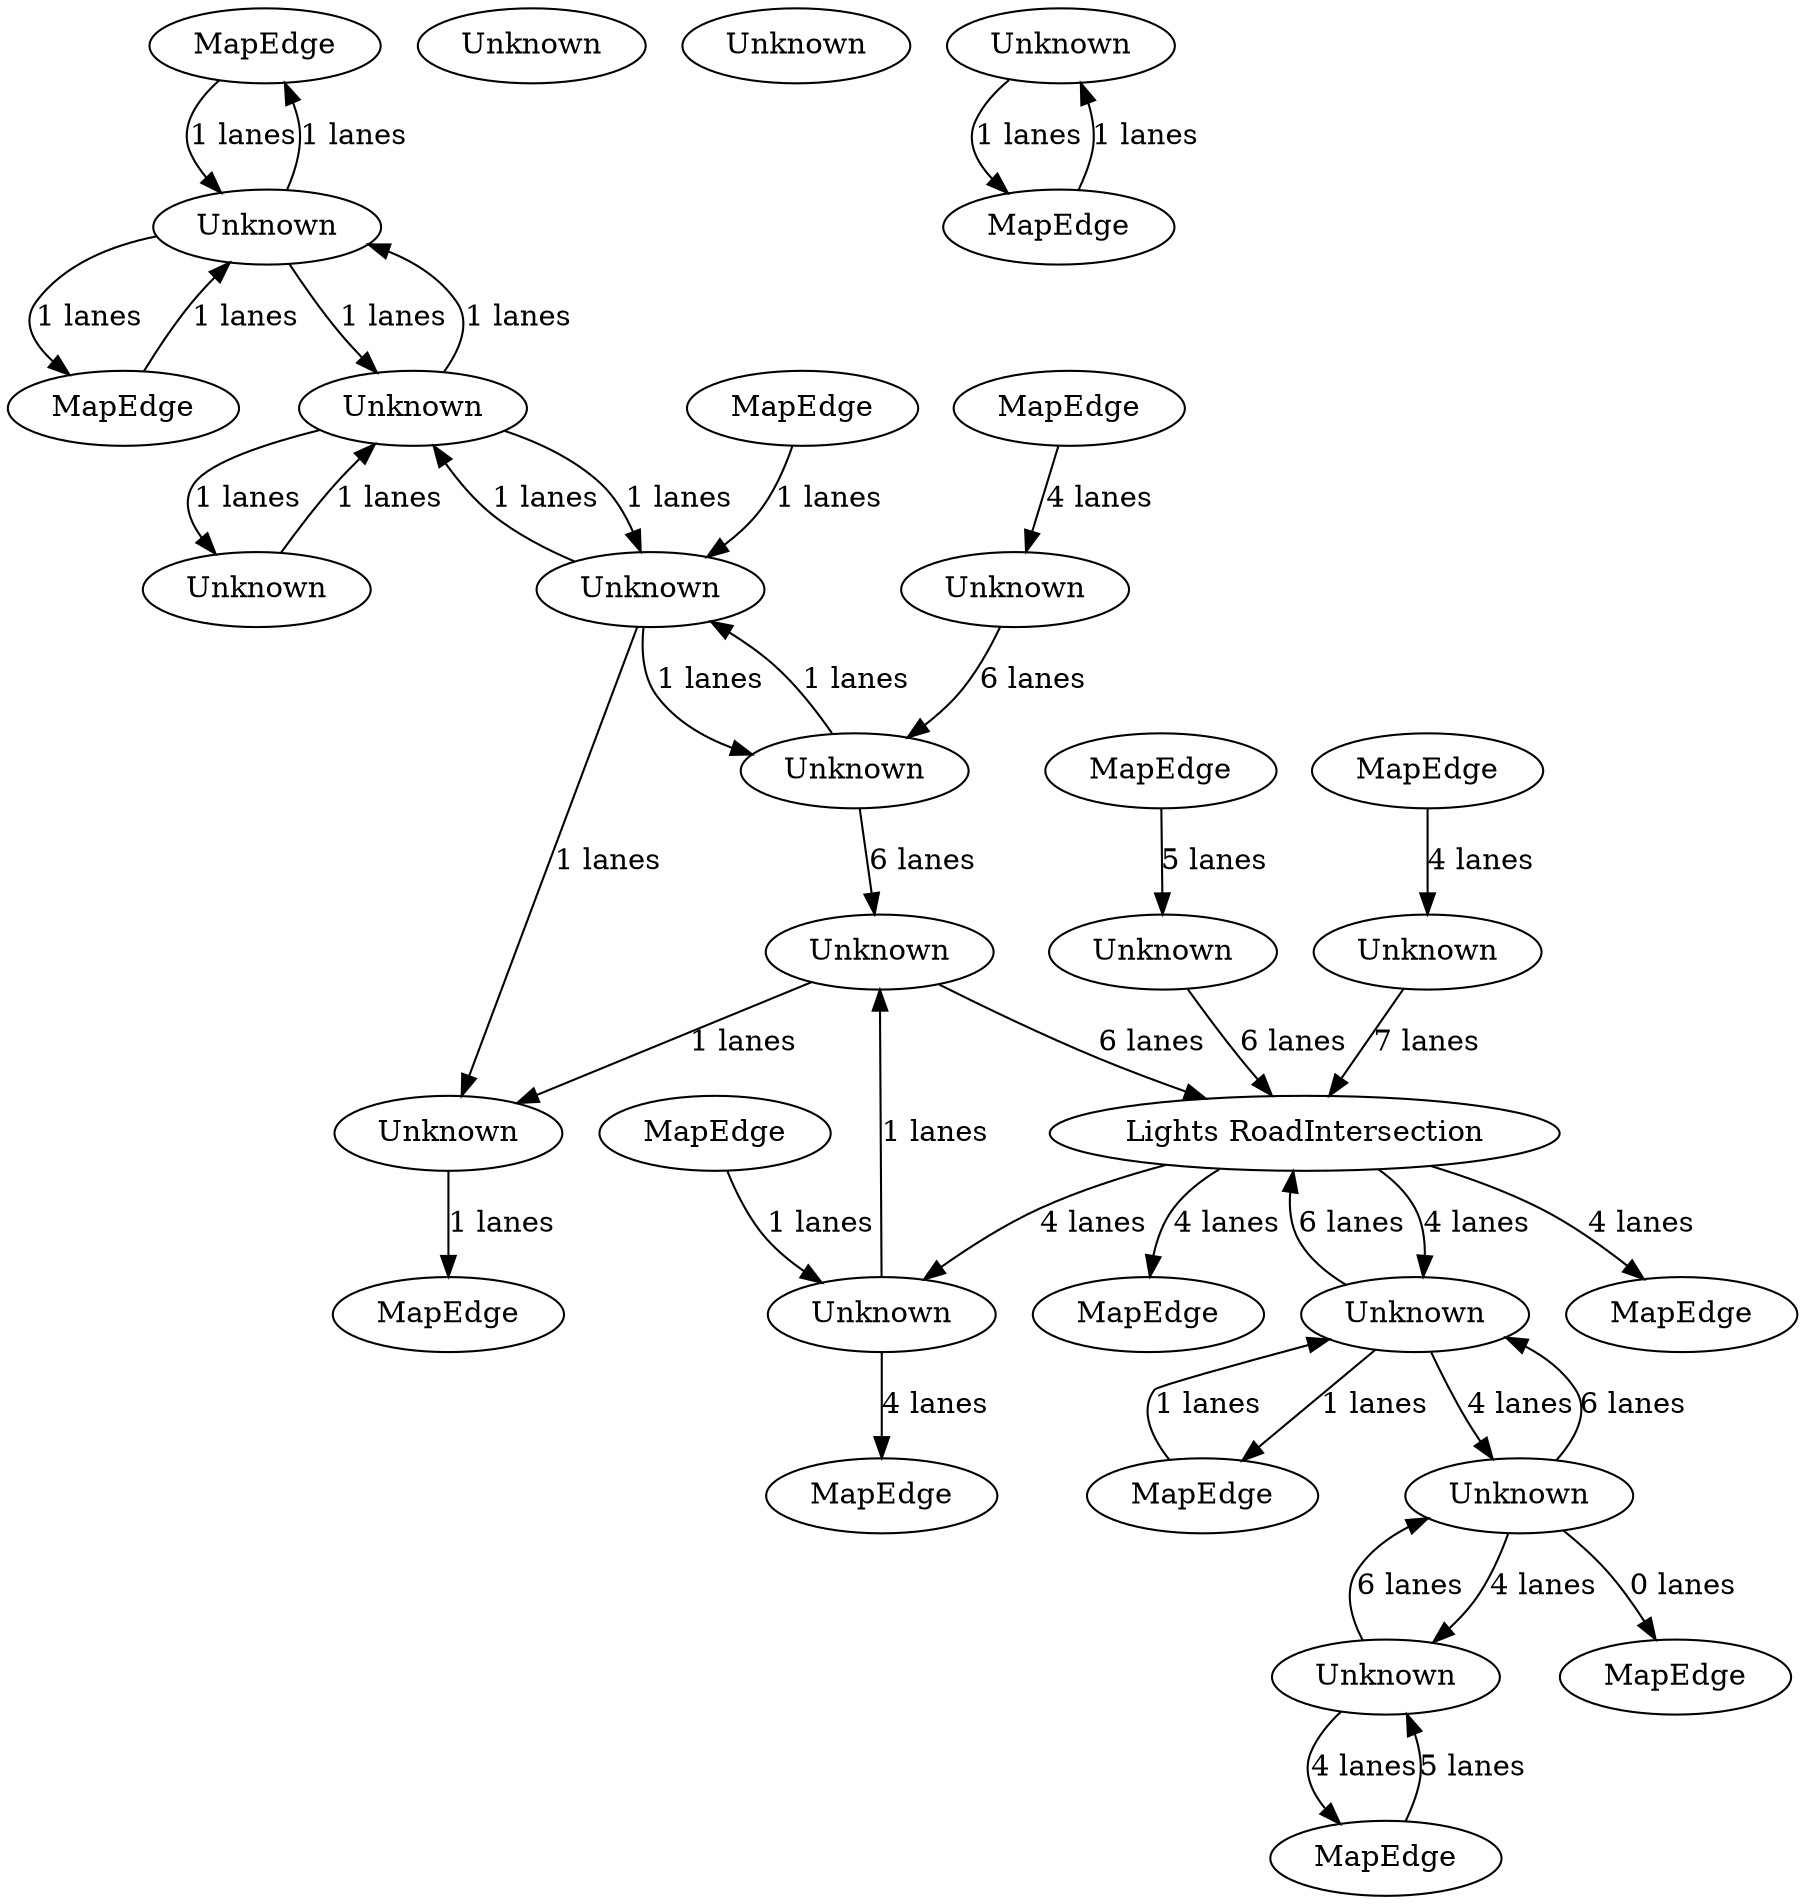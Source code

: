 digraph {
    0 [ label = "MapEdge" ]
    1 [ label = "MapEdge" ]
    2 [ label = "MapEdge" ]
    3 [ label = "Unknown" ]
    4 [ label = "Unknown" ]
    5 [ label = "MapEdge" ]
    6 [ label = "Lights RoadIntersection" ]
    7 [ label = "MapEdge" ]
    8 [ label = "Unknown" ]
    9 [ label = "Unknown" ]
    10 [ label = "MapEdge" ]
    11 [ label = "MapEdge" ]
    12 [ label = "Unknown" ]
    13 [ label = "Unknown" ]
    14 [ label = "Unknown" ]
    15 [ label = "Unknown" ]
    16 [ label = "MapEdge" ]
    17 [ label = "MapEdge" ]
    18 [ label = "Unknown" ]
    19 [ label = "MapEdge" ]
    20 [ label = "Unknown" ]
    21 [ label = "MapEdge" ]
    22 [ label = "Unknown" ]
    23 [ label = "MapEdge" ]
    24 [ label = "Unknown" ]
    25 [ label = "Unknown" ]
    26 [ label = "Unknown" ]
    27 [ label = "Unknown" ]
    28 [ label = "MapEdge" ]
    29 [ label = "Unknown" ]
    30 [ label = "Unknown" ]
    31 [ label = "MapEdge" ]
    32 [ label = "MapEdge" ]
    6 -> 32 [ label = "4 lanes" ]
    6 -> 10 [ label = "4 lanes" ]
    8 -> 6 [ label = "6 lanes" ]
    1 -> 9 [ label = "4 lanes" ]
    9 -> 6 [ label = "7 lanes" ]
    4 -> 6 [ label = "6 lanes" ]
    14 -> 18 [ label = "6 lanes" ]
    18 -> 4 [ label = "6 lanes" ]
    12 -> 11 [ label = "4 lanes" ]
    11 -> 12 [ label = "5 lanes" ]
    6 -> 26 [ label = "4 lanes" ]
    26 -> 6 [ label = "6 lanes" ]
    13 -> 12 [ label = "4 lanes" ]
    12 -> 13 [ label = "6 lanes" ]
    26 -> 13 [ label = "4 lanes" ]
    13 -> 26 [ label = "6 lanes" ]
    3 -> 2 [ label = "4 lanes" ]
    6 -> 3 [ label = "4 lanes" ]
    5 -> 14 [ label = "4 lanes" ]
    20 -> 15 [ label = "1 lanes" ]
    15 -> 16 [ label = "1 lanes" ]
    28 -> 20 [ label = "1 lanes" ]
    3 -> 4 [ label = "1 lanes" ]
    4 -> 15 [ label = "1 lanes" ]
    18 -> 20 [ label = "1 lanes" ]
    20 -> 18 [ label = "1 lanes" ]
    20 -> 24 [ label = "1 lanes" ]
    24 -> 20 [ label = "1 lanes" ]
    24 -> 29 [ label = "1 lanes" ]
    29 -> 24 [ label = "1 lanes" ]
    29 -> 19 [ label = "1 lanes" ]
    19 -> 29 [ label = "1 lanes" ]
    13 -> 21 [ label = "0 lanes" ]
    23 -> 26 [ label = "1 lanes" ]
    26 -> 23 [ label = "1 lanes" ]
    25 -> 24 [ label = "1 lanes" ]
    24 -> 25 [ label = "1 lanes" ]
    0 -> 29 [ label = "1 lanes" ]
    29 -> 0 [ label = "1 lanes" ]
    17 -> 3 [ label = "1 lanes" ]
    31 -> 30 [ label = "1 lanes" ]
    30 -> 31 [ label = "1 lanes" ]
    7 -> 8 [ label = "5 lanes" ]
}
